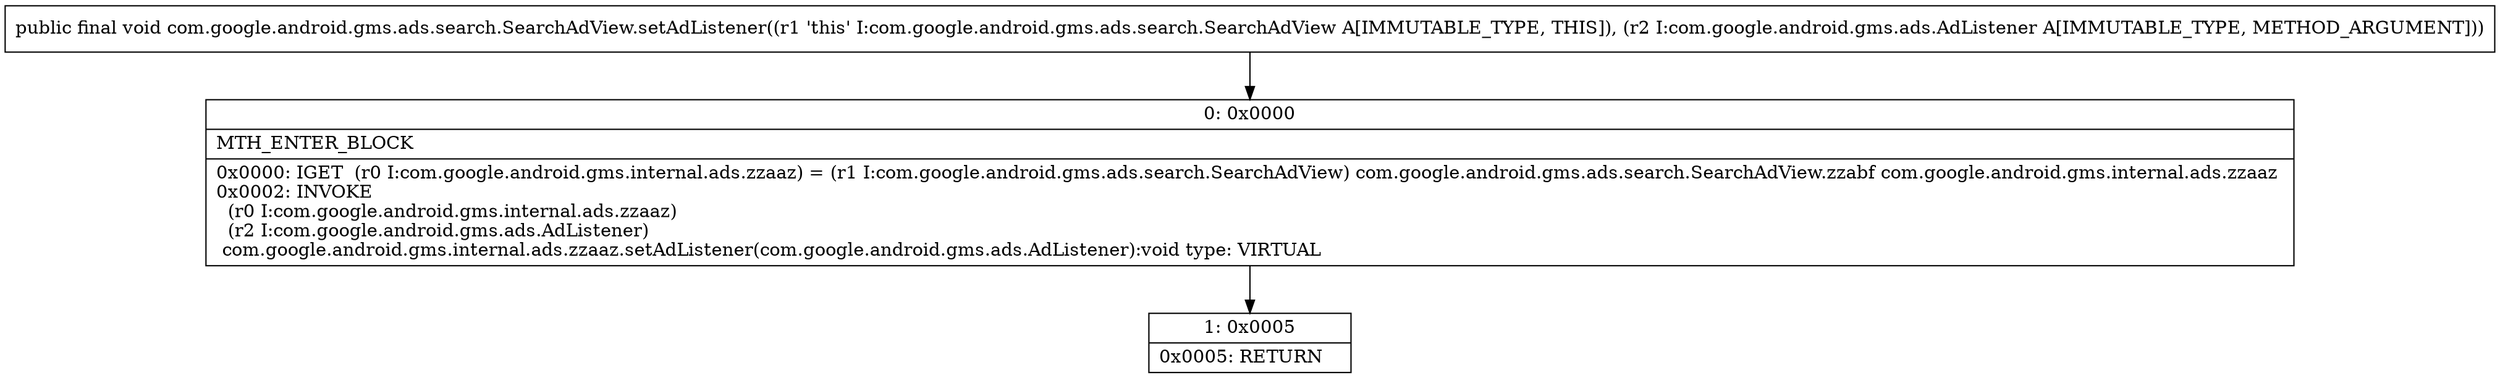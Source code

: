 digraph "CFG forcom.google.android.gms.ads.search.SearchAdView.setAdListener(Lcom\/google\/android\/gms\/ads\/AdListener;)V" {
Node_0 [shape=record,label="{0\:\ 0x0000|MTH_ENTER_BLOCK\l|0x0000: IGET  (r0 I:com.google.android.gms.internal.ads.zzaaz) = (r1 I:com.google.android.gms.ads.search.SearchAdView) com.google.android.gms.ads.search.SearchAdView.zzabf com.google.android.gms.internal.ads.zzaaz \l0x0002: INVOKE  \l  (r0 I:com.google.android.gms.internal.ads.zzaaz)\l  (r2 I:com.google.android.gms.ads.AdListener)\l com.google.android.gms.internal.ads.zzaaz.setAdListener(com.google.android.gms.ads.AdListener):void type: VIRTUAL \l}"];
Node_1 [shape=record,label="{1\:\ 0x0005|0x0005: RETURN   \l}"];
MethodNode[shape=record,label="{public final void com.google.android.gms.ads.search.SearchAdView.setAdListener((r1 'this' I:com.google.android.gms.ads.search.SearchAdView A[IMMUTABLE_TYPE, THIS]), (r2 I:com.google.android.gms.ads.AdListener A[IMMUTABLE_TYPE, METHOD_ARGUMENT])) }"];
MethodNode -> Node_0;
Node_0 -> Node_1;
}

